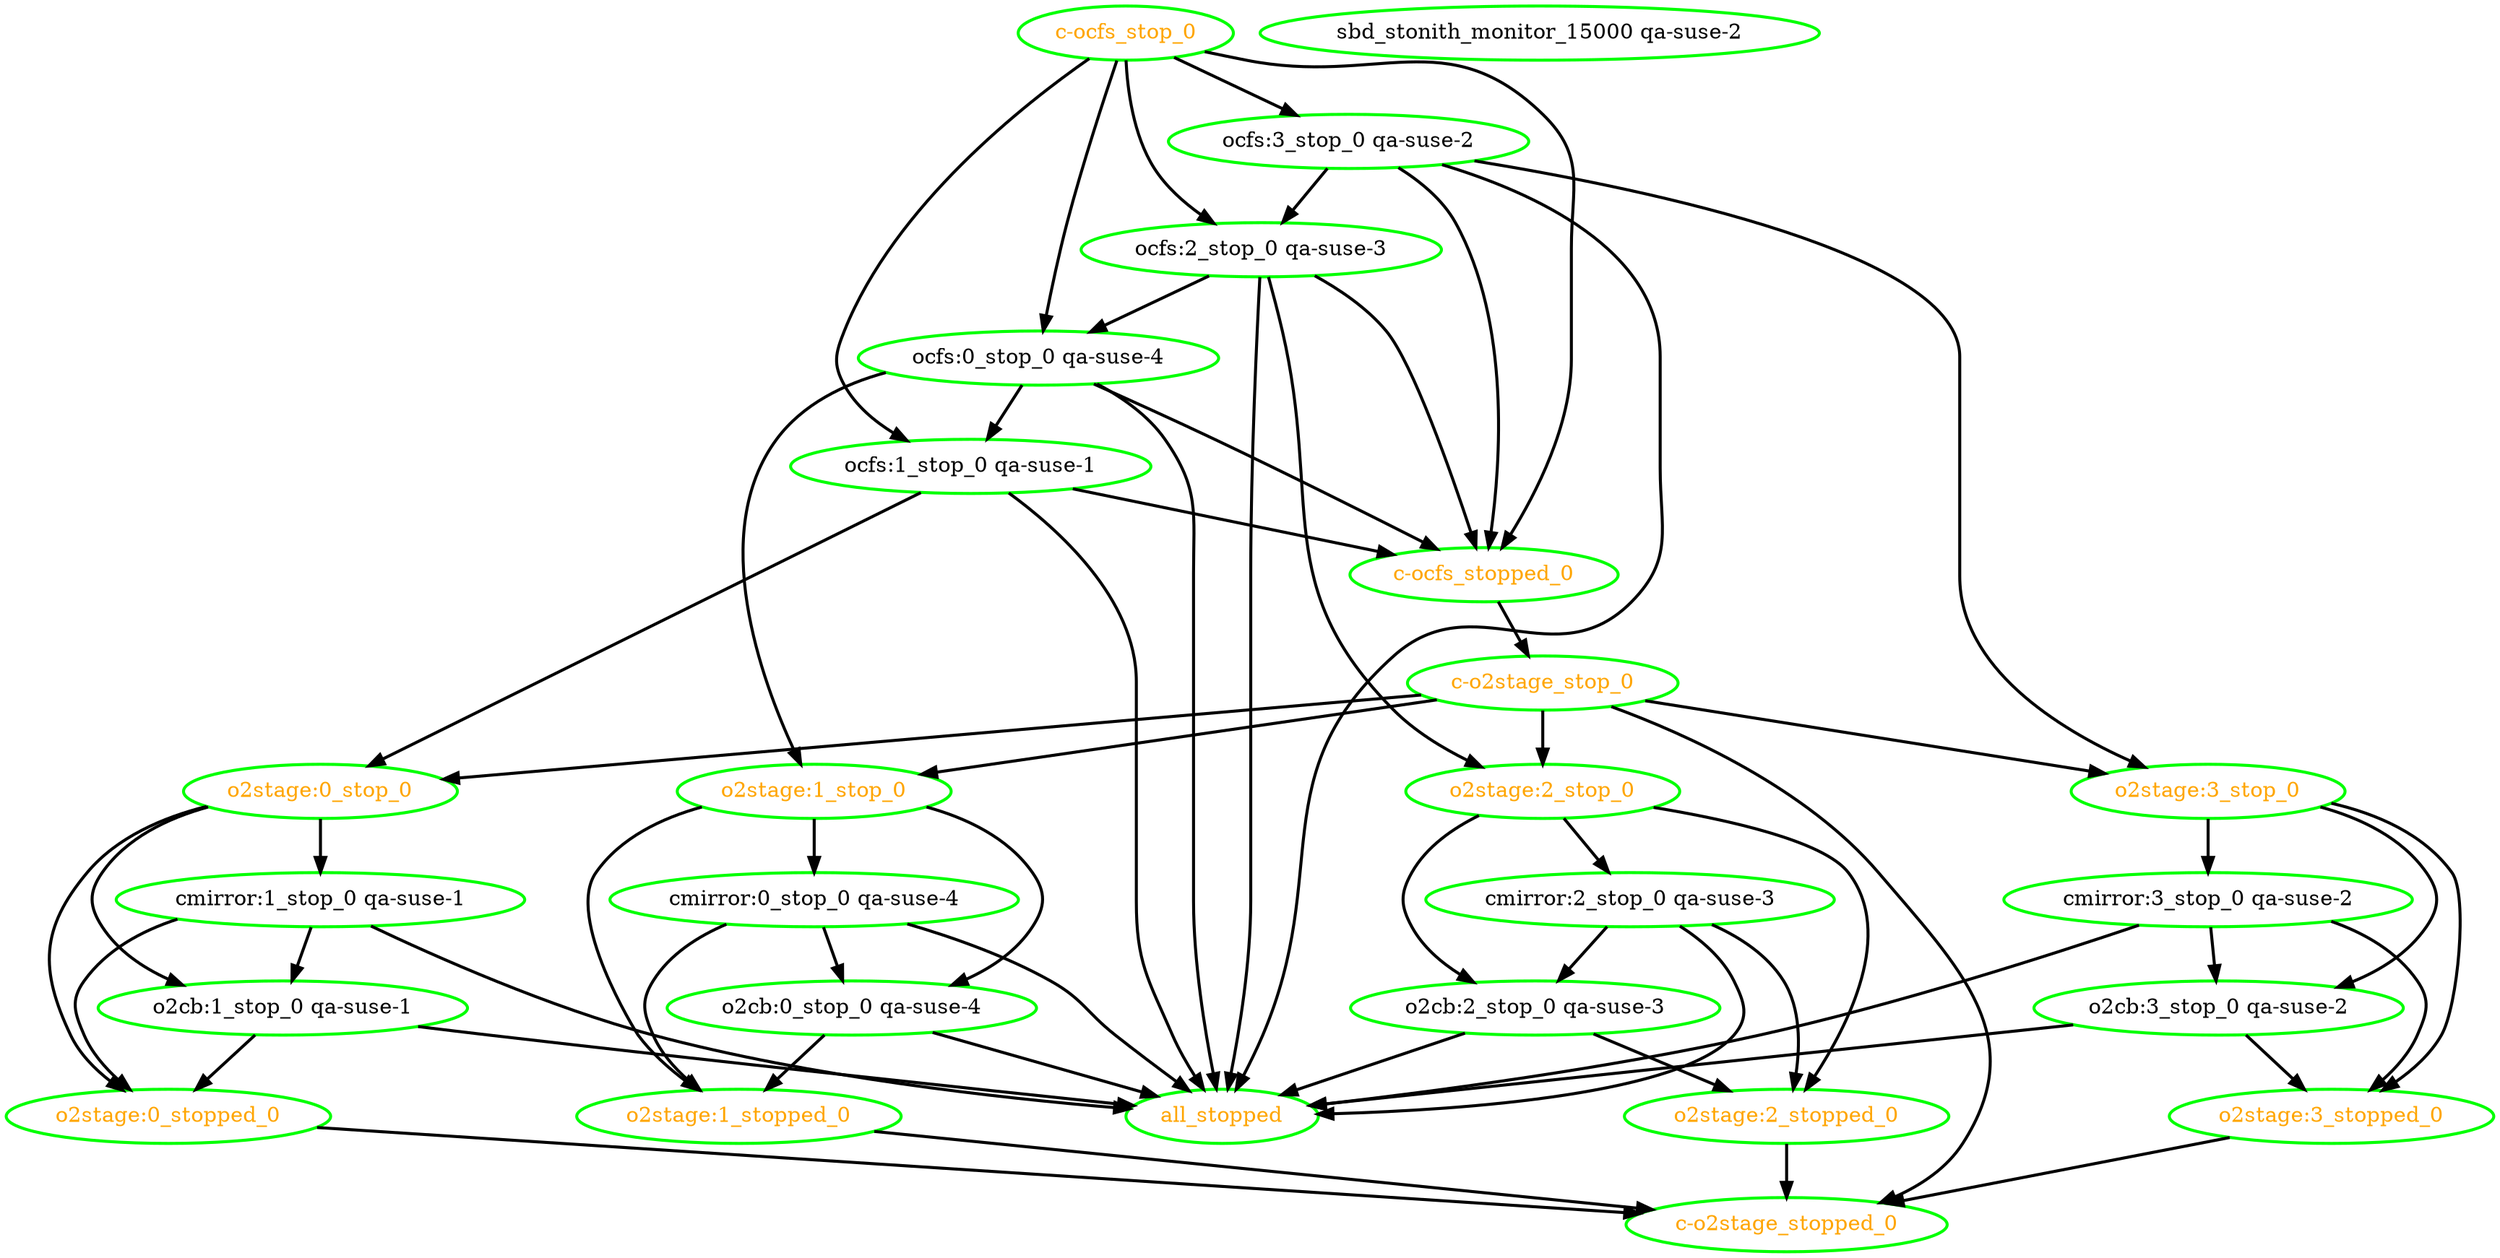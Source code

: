 digraph "g" {
"all_stopped" [ style=bold color="green" fontcolor="orange" ]
"c-o2stage_stop_0" -> "c-o2stage_stopped_0" [ style = bold]
"c-o2stage_stop_0" -> "o2stage:0_stop_0" [ style = bold]
"c-o2stage_stop_0" -> "o2stage:1_stop_0" [ style = bold]
"c-o2stage_stop_0" -> "o2stage:2_stop_0" [ style = bold]
"c-o2stage_stop_0" -> "o2stage:3_stop_0" [ style = bold]
"c-o2stage_stop_0" [ style=bold color="green" fontcolor="orange" ]
"c-o2stage_stopped_0" [ style=bold color="green" fontcolor="orange" ]
"c-ocfs_stop_0" -> "c-ocfs_stopped_0" [ style = bold]
"c-ocfs_stop_0" -> "ocfs:0_stop_0 qa-suse-4" [ style = bold]
"c-ocfs_stop_0" -> "ocfs:1_stop_0 qa-suse-1" [ style = bold]
"c-ocfs_stop_0" -> "ocfs:2_stop_0 qa-suse-3" [ style = bold]
"c-ocfs_stop_0" -> "ocfs:3_stop_0 qa-suse-2" [ style = bold]
"c-ocfs_stop_0" [ style=bold color="green" fontcolor="orange" ]
"c-ocfs_stopped_0" -> "c-o2stage_stop_0" [ style = bold]
"c-ocfs_stopped_0" [ style=bold color="green" fontcolor="orange" ]
"cmirror:0_stop_0 qa-suse-4" -> "all_stopped" [ style = bold]
"cmirror:0_stop_0 qa-suse-4" -> "o2cb:0_stop_0 qa-suse-4" [ style = bold]
"cmirror:0_stop_0 qa-suse-4" -> "o2stage:1_stopped_0" [ style = bold]
"cmirror:0_stop_0 qa-suse-4" [ style=bold color="green" fontcolor="black" ]
"cmirror:1_stop_0 qa-suse-1" -> "all_stopped" [ style = bold]
"cmirror:1_stop_0 qa-suse-1" -> "o2cb:1_stop_0 qa-suse-1" [ style = bold]
"cmirror:1_stop_0 qa-suse-1" -> "o2stage:0_stopped_0" [ style = bold]
"cmirror:1_stop_0 qa-suse-1" [ style=bold color="green" fontcolor="black" ]
"cmirror:2_stop_0 qa-suse-3" -> "all_stopped" [ style = bold]
"cmirror:2_stop_0 qa-suse-3" -> "o2cb:2_stop_0 qa-suse-3" [ style = bold]
"cmirror:2_stop_0 qa-suse-3" -> "o2stage:2_stopped_0" [ style = bold]
"cmirror:2_stop_0 qa-suse-3" [ style=bold color="green" fontcolor="black" ]
"cmirror:3_stop_0 qa-suse-2" -> "all_stopped" [ style = bold]
"cmirror:3_stop_0 qa-suse-2" -> "o2cb:3_stop_0 qa-suse-2" [ style = bold]
"cmirror:3_stop_0 qa-suse-2" -> "o2stage:3_stopped_0" [ style = bold]
"cmirror:3_stop_0 qa-suse-2" [ style=bold color="green" fontcolor="black" ]
"o2cb:0_stop_0 qa-suse-4" -> "all_stopped" [ style = bold]
"o2cb:0_stop_0 qa-suse-4" -> "o2stage:1_stopped_0" [ style = bold]
"o2cb:0_stop_0 qa-suse-4" [ style=bold color="green" fontcolor="black" ]
"o2cb:1_stop_0 qa-suse-1" -> "all_stopped" [ style = bold]
"o2cb:1_stop_0 qa-suse-1" -> "o2stage:0_stopped_0" [ style = bold]
"o2cb:1_stop_0 qa-suse-1" [ style=bold color="green" fontcolor="black" ]
"o2cb:2_stop_0 qa-suse-3" -> "all_stopped" [ style = bold]
"o2cb:2_stop_0 qa-suse-3" -> "o2stage:2_stopped_0" [ style = bold]
"o2cb:2_stop_0 qa-suse-3" [ style=bold color="green" fontcolor="black" ]
"o2cb:3_stop_0 qa-suse-2" -> "all_stopped" [ style = bold]
"o2cb:3_stop_0 qa-suse-2" -> "o2stage:3_stopped_0" [ style = bold]
"o2cb:3_stop_0 qa-suse-2" [ style=bold color="green" fontcolor="black" ]
"o2stage:0_stop_0" -> "cmirror:1_stop_0 qa-suse-1" [ style = bold]
"o2stage:0_stop_0" -> "o2cb:1_stop_0 qa-suse-1" [ style = bold]
"o2stage:0_stop_0" -> "o2stage:0_stopped_0" [ style = bold]
"o2stage:0_stop_0" [ style=bold color="green" fontcolor="orange" ]
"o2stage:0_stopped_0" -> "c-o2stage_stopped_0" [ style = bold]
"o2stage:0_stopped_0" [ style=bold color="green" fontcolor="orange" ]
"o2stage:1_stop_0" -> "cmirror:0_stop_0 qa-suse-4" [ style = bold]
"o2stage:1_stop_0" -> "o2cb:0_stop_0 qa-suse-4" [ style = bold]
"o2stage:1_stop_0" -> "o2stage:1_stopped_0" [ style = bold]
"o2stage:1_stop_0" [ style=bold color="green" fontcolor="orange" ]
"o2stage:1_stopped_0" -> "c-o2stage_stopped_0" [ style = bold]
"o2stage:1_stopped_0" [ style=bold color="green" fontcolor="orange" ]
"o2stage:2_stop_0" -> "cmirror:2_stop_0 qa-suse-3" [ style = bold]
"o2stage:2_stop_0" -> "o2cb:2_stop_0 qa-suse-3" [ style = bold]
"o2stage:2_stop_0" -> "o2stage:2_stopped_0" [ style = bold]
"o2stage:2_stop_0" [ style=bold color="green" fontcolor="orange" ]
"o2stage:2_stopped_0" -> "c-o2stage_stopped_0" [ style = bold]
"o2stage:2_stopped_0" [ style=bold color="green" fontcolor="orange" ]
"o2stage:3_stop_0" -> "cmirror:3_stop_0 qa-suse-2" [ style = bold]
"o2stage:3_stop_0" -> "o2cb:3_stop_0 qa-suse-2" [ style = bold]
"o2stage:3_stop_0" -> "o2stage:3_stopped_0" [ style = bold]
"o2stage:3_stop_0" [ style=bold color="green" fontcolor="orange" ]
"o2stage:3_stopped_0" -> "c-o2stage_stopped_0" [ style = bold]
"o2stage:3_stopped_0" [ style=bold color="green" fontcolor="orange" ]
"ocfs:0_stop_0 qa-suse-4" -> "all_stopped" [ style = bold]
"ocfs:0_stop_0 qa-suse-4" -> "c-ocfs_stopped_0" [ style = bold]
"ocfs:0_stop_0 qa-suse-4" -> "o2stage:1_stop_0" [ style = bold]
"ocfs:0_stop_0 qa-suse-4" -> "ocfs:1_stop_0 qa-suse-1" [ style = bold]
"ocfs:0_stop_0 qa-suse-4" [ style=bold color="green" fontcolor="black" ]
"ocfs:1_stop_0 qa-suse-1" -> "all_stopped" [ style = bold]
"ocfs:1_stop_0 qa-suse-1" -> "c-ocfs_stopped_0" [ style = bold]
"ocfs:1_stop_0 qa-suse-1" -> "o2stage:0_stop_0" [ style = bold]
"ocfs:1_stop_0 qa-suse-1" [ style=bold color="green" fontcolor="black" ]
"ocfs:2_stop_0 qa-suse-3" -> "all_stopped" [ style = bold]
"ocfs:2_stop_0 qa-suse-3" -> "c-ocfs_stopped_0" [ style = bold]
"ocfs:2_stop_0 qa-suse-3" -> "o2stage:2_stop_0" [ style = bold]
"ocfs:2_stop_0 qa-suse-3" -> "ocfs:0_stop_0 qa-suse-4" [ style = bold]
"ocfs:2_stop_0 qa-suse-3" [ style=bold color="green" fontcolor="black" ]
"ocfs:3_stop_0 qa-suse-2" -> "all_stopped" [ style = bold]
"ocfs:3_stop_0 qa-suse-2" -> "c-ocfs_stopped_0" [ style = bold]
"ocfs:3_stop_0 qa-suse-2" -> "o2stage:3_stop_0" [ style = bold]
"ocfs:3_stop_0 qa-suse-2" -> "ocfs:2_stop_0 qa-suse-3" [ style = bold]
"ocfs:3_stop_0 qa-suse-2" [ style=bold color="green" fontcolor="black" ]
"sbd_stonith_monitor_15000 qa-suse-2" [ style=bold color="green" fontcolor="black" ]
}
